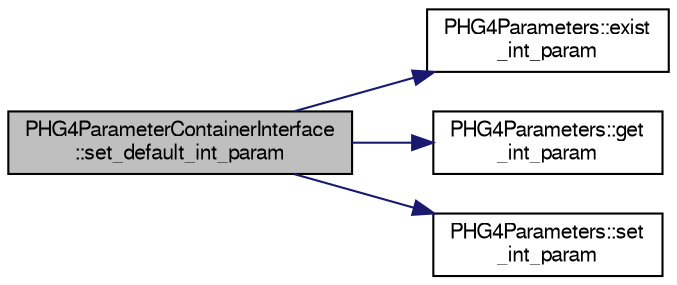digraph "PHG4ParameterContainerInterface::set_default_int_param"
{
  bgcolor="transparent";
  edge [fontname="FreeSans",fontsize="10",labelfontname="FreeSans",labelfontsize="10"];
  node [fontname="FreeSans",fontsize="10",shape=record];
  rankdir="LR";
  Node1 [label="PHG4ParameterContainerInterface\l::set_default_int_param",height=0.2,width=0.4,color="black", fillcolor="grey75", style="filled" fontcolor="black"];
  Node1 -> Node2 [color="midnightblue",fontsize="10",style="solid",fontname="FreeSans"];
  Node2 [label="PHG4Parameters::exist\l_int_param",height=0.2,width=0.4,color="black",URL="$da/d29/classPHG4Parameters.html#a629de1aabbd01c6e0411b081f17da55c"];
  Node1 -> Node3 [color="midnightblue",fontsize="10",style="solid",fontname="FreeSans"];
  Node3 [label="PHG4Parameters::get\l_int_param",height=0.2,width=0.4,color="black",URL="$da/d29/classPHG4Parameters.html#aba1875d639dad6de2154906124014673"];
  Node1 -> Node4 [color="midnightblue",fontsize="10",style="solid",fontname="FreeSans"];
  Node4 [label="PHG4Parameters::set\l_int_param",height=0.2,width=0.4,color="black",URL="$da/d29/classPHG4Parameters.html#a6d831f6d8c5f18dcbbf66236e973dd1f"];
}
